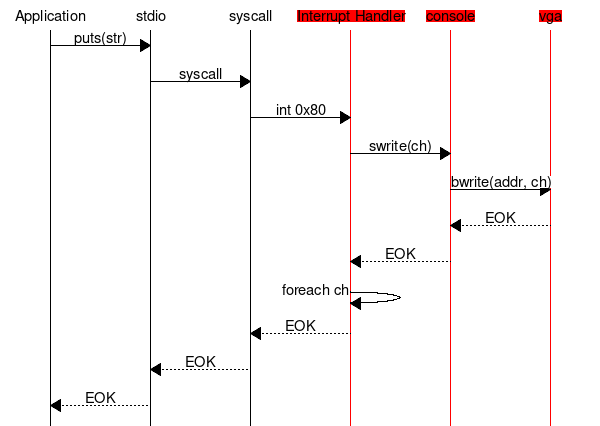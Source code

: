 # Sequence for a puts() syscall
msc {
	# Modules in user space
	app [label="Application"],
	stdio,syscall,
	# Modules in kernal space
	int [label="Interrupt Handler",textbgcolor="red",linecolor="red"],
	console [textbgcolor="red",linecolor="red"],
	vga [textbgcolor="red",linecolor="red"];
	
	app=>stdio [label="puts(str)"];
	stdio=>syscall [label="syscall"];
	syscall=>int [label="int 0x80"];
	# Enter kernal space
	int=>console [label="swrite(ch)"];
	console=>vga [label="bwrite(addr, ch)"];
	vga>>console [label="EOK"];
	console>>int [label="EOK"];
	int=>int [label="foreach ch"];
	# Exit kernal space
	int>>syscall [label="EOK"];
	syscall>>stdio [label="EOK"];
	stdio>>app [label="EOK"];
}

